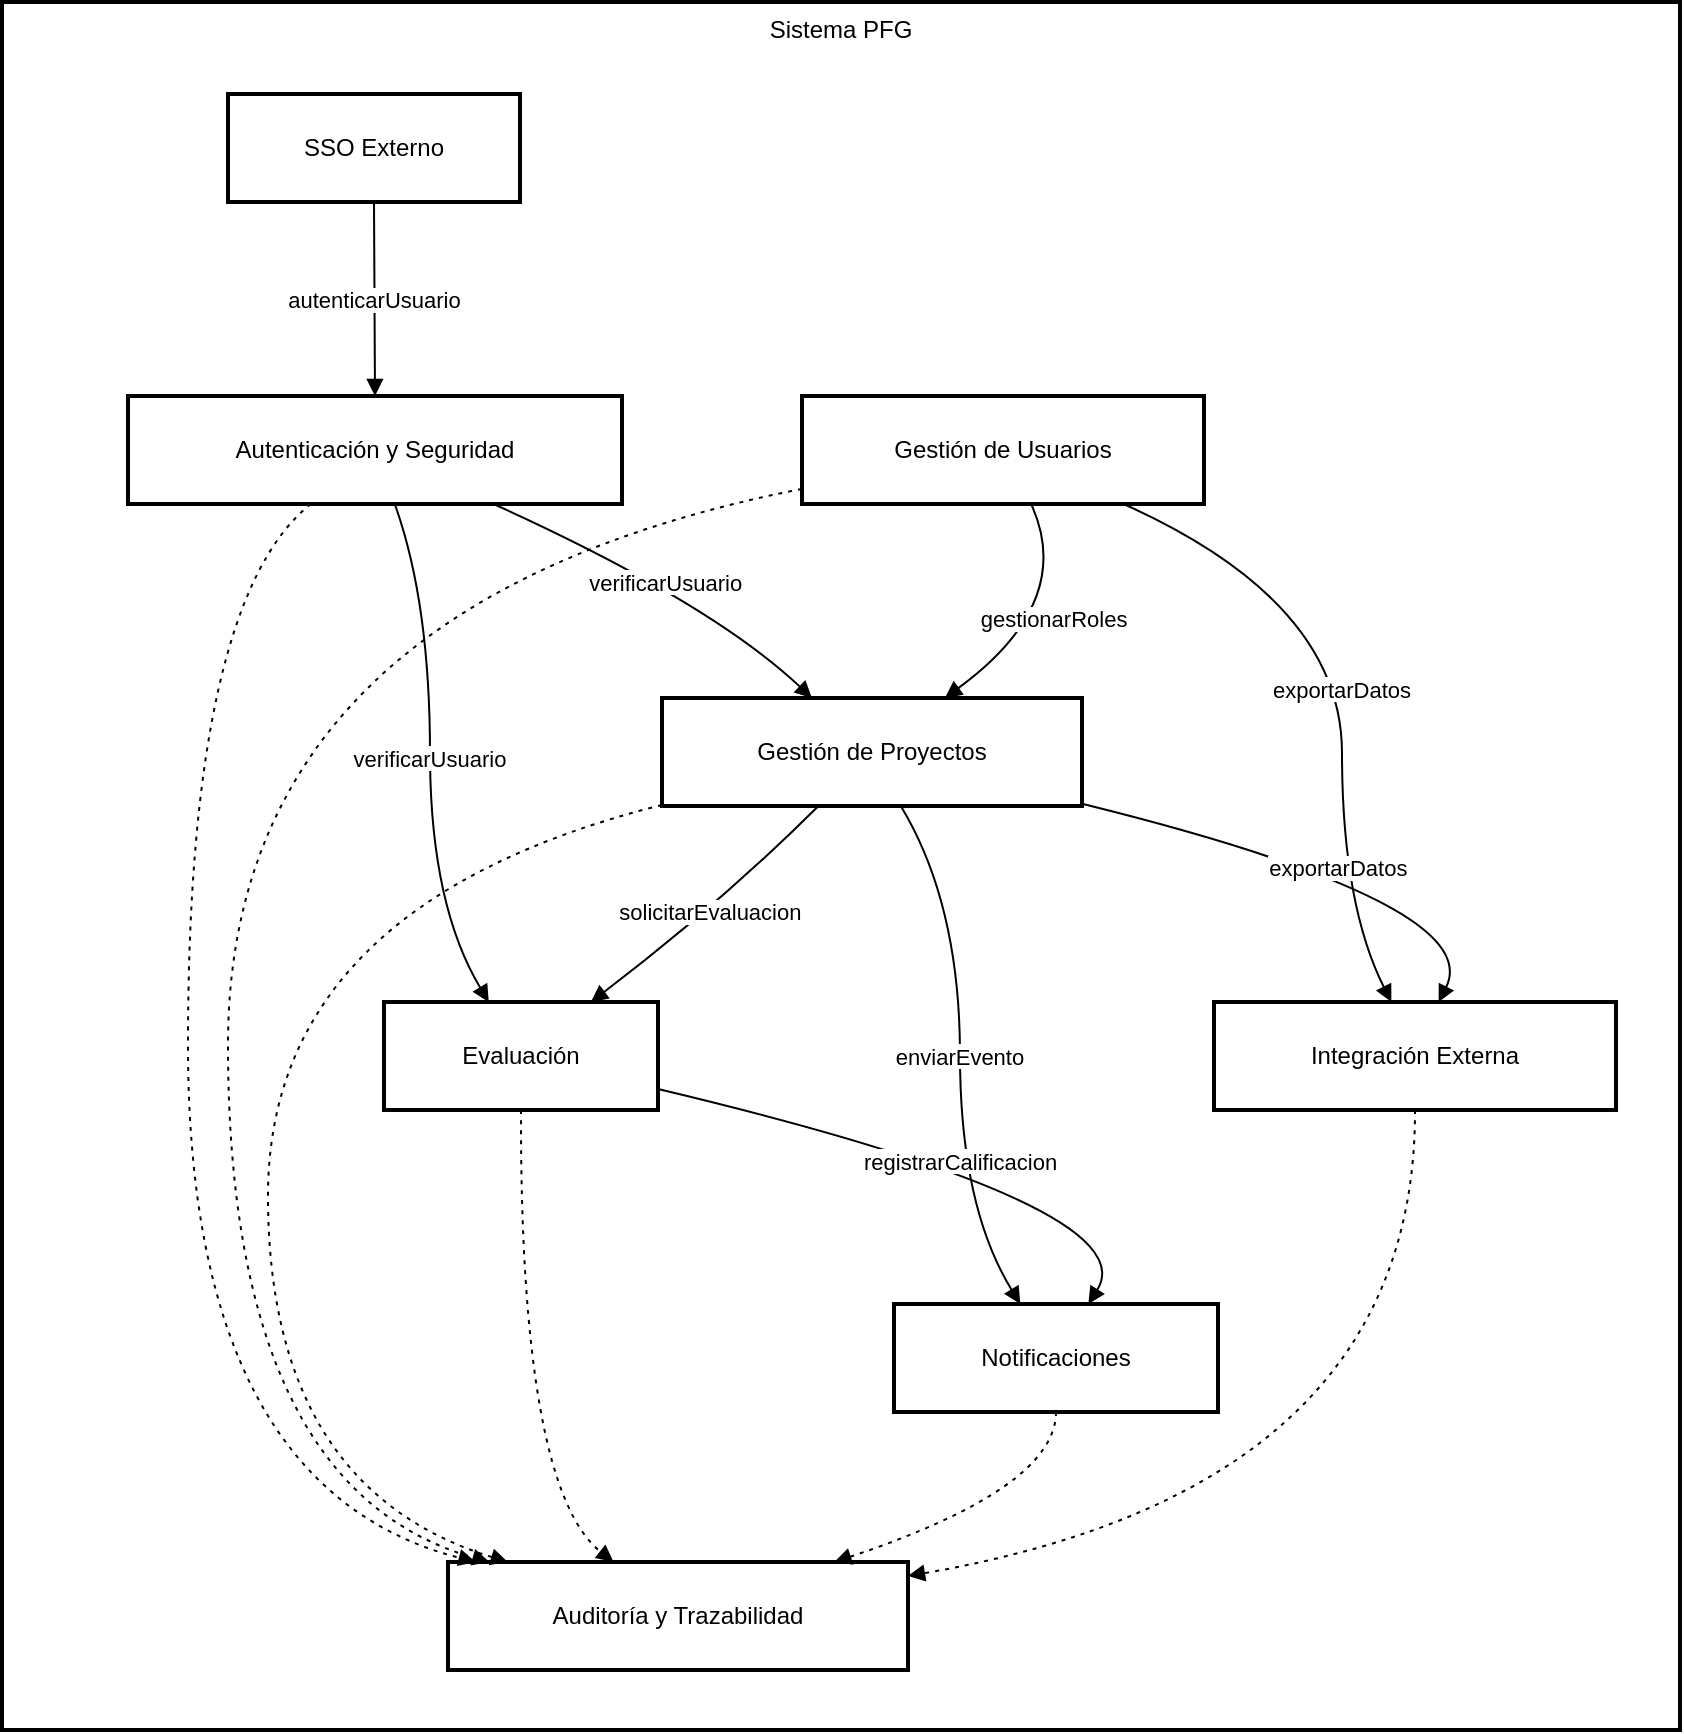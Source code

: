 <mxfile version="26.2.12">
  <diagram name="Página-1" id="J_CPnWT2aB83x41rr91I">
    <mxGraphModel>
      <root>
        <mxCell id="0" />
        <mxCell id="1" parent="0" />
        <mxCell id="2" value="Sistema PFG" style="whiteSpace=wrap;strokeWidth=2;verticalAlign=top;" vertex="1" parent="1">
          <mxGeometry x="8" y="8" width="839" height="864" as="geometry" />
        </mxCell>
        <mxCell id="3" value="SSO Externo" style="whiteSpace=wrap;strokeWidth=2;" vertex="1" parent="2">
          <mxGeometry x="113" y="46" width="146" height="54" as="geometry" />
        </mxCell>
        <mxCell id="4" value="Autenticación y Seguridad" style="whiteSpace=wrap;strokeWidth=2;" vertex="1" parent="2">
          <mxGeometry x="63" y="197" width="247" height="54" as="geometry" />
        </mxCell>
        <mxCell id="5" value="Gestión de Proyectos" style="whiteSpace=wrap;strokeWidth=2;" vertex="1" parent="2">
          <mxGeometry x="330" y="348" width="210" height="54" as="geometry" />
        </mxCell>
        <mxCell id="6" value="Evaluación" style="whiteSpace=wrap;strokeWidth=2;" vertex="1" parent="2">
          <mxGeometry x="191" y="500" width="137" height="54" as="geometry" />
        </mxCell>
        <mxCell id="7" value="Gestión de Usuarios" style="whiteSpace=wrap;strokeWidth=2;" vertex="1" parent="2">
          <mxGeometry x="400" y="197" width="201" height="54" as="geometry" />
        </mxCell>
        <mxCell id="8" value="Notificaciones" style="whiteSpace=wrap;strokeWidth=2;" vertex="1" parent="2">
          <mxGeometry x="446" y="651" width="162" height="54" as="geometry" />
        </mxCell>
        <mxCell id="9" value="Integración Externa" style="whiteSpace=wrap;strokeWidth=2;" vertex="1" parent="2">
          <mxGeometry x="606" y="500" width="201" height="54" as="geometry" />
        </mxCell>
        <mxCell id="10" value="Auditoría y Trazabilidad" style="whiteSpace=wrap;strokeWidth=2;" vertex="1" parent="2">
          <mxGeometry x="223" y="780" width="230" height="54" as="geometry" />
        </mxCell>
        <mxCell id="11" value="autenticarUsuario" style="curved=1;startArrow=none;endArrow=block;exitX=0.5;exitY=0.99;entryX=0.5;entryY=0;" edge="1" parent="2" source="3" target="4">
          <mxGeometry relative="1" as="geometry">
            <Array as="points" />
          </mxGeometry>
        </mxCell>
        <mxCell id="12" value="verificarUsuario" style="curved=1;startArrow=none;endArrow=block;exitX=0.74;exitY=1;entryX=0.36;entryY=0.01;" edge="1" parent="2" source="4" target="5">
          <mxGeometry relative="1" as="geometry">
            <Array as="points">
              <mxPoint x="354" y="300" />
            </Array>
          </mxGeometry>
        </mxCell>
        <mxCell id="13" value="verificarUsuario" style="curved=1;startArrow=none;endArrow=block;exitX=0.54;exitY=1;entryX=0.38;entryY=-0.01;" edge="1" parent="2" source="4" target="6">
          <mxGeometry relative="1" as="geometry">
            <Array as="points">
              <mxPoint x="214" y="300" />
              <mxPoint x="214" y="451" />
            </Array>
          </mxGeometry>
        </mxCell>
        <mxCell id="14" value="gestionarRoles" style="curved=1;startArrow=none;endArrow=block;exitX=0.57;exitY=1;entryX=0.67;entryY=0.01;" edge="1" parent="2" source="7" target="5">
          <mxGeometry relative="1" as="geometry">
            <Array as="points">
              <mxPoint x="537" y="300" />
            </Array>
          </mxGeometry>
        </mxCell>
        <mxCell id="15" value="solicitarEvaluacion" style="curved=1;startArrow=none;endArrow=block;exitX=0.37;exitY=1.01;entryX=0.76;entryY=-0.01;" edge="1" parent="2" source="5" target="6">
          <mxGeometry relative="1" as="geometry">
            <Array as="points">
              <mxPoint x="359" y="451" />
            </Array>
          </mxGeometry>
        </mxCell>
        <mxCell id="16" value="enviarEvento" style="curved=1;startArrow=none;endArrow=block;exitX=0.57;exitY=1.01;entryX=0.39;entryY=0;" edge="1" parent="2" source="5" target="8">
          <mxGeometry relative="1" as="geometry">
            <Array as="points">
              <mxPoint x="479" y="451" />
              <mxPoint x="479" y="602" />
            </Array>
          </mxGeometry>
        </mxCell>
        <mxCell id="17" value="registrarCalificacion" style="curved=1;startArrow=none;endArrow=block;exitX=0.99;exitY=0.8;entryX=0.6;entryY=0;" edge="1" parent="2" source="6" target="8">
          <mxGeometry relative="1" as="geometry">
            <Array as="points">
              <mxPoint x="574" y="602" />
            </Array>
          </mxGeometry>
        </mxCell>
        <mxCell id="18" value="exportarDatos" style="curved=1;startArrow=none;endArrow=block;exitX=0.8;exitY=1;entryX=0.44;entryY=-0.01;" edge="1" parent="2" source="7" target="9">
          <mxGeometry relative="1" as="geometry">
            <Array as="points">
              <mxPoint x="670" y="300" />
              <mxPoint x="670" y="451" />
            </Array>
          </mxGeometry>
        </mxCell>
        <mxCell id="19" value="exportarDatos" style="curved=1;startArrow=none;endArrow=block;exitX=1;exitY=0.98;entryX=0.56;entryY=-0.01;" edge="1" parent="2" source="5" target="9">
          <mxGeometry relative="1" as="geometry">
            <Array as="points">
              <mxPoint x="743" y="451" />
            </Array>
          </mxGeometry>
        </mxCell>
        <mxCell id="20" value="" style="curved=1;dashed=1;dashPattern=2 3;startArrow=none;endArrow=block;exitX=0.37;exitY=1;entryX=0.06;entryY=0;" edge="1" parent="2" source="4" target="10">
          <mxGeometry relative="1" as="geometry">
            <Array as="points">
              <mxPoint x="93" y="300" />
              <mxPoint x="93" y="743" />
            </Array>
          </mxGeometry>
        </mxCell>
        <mxCell id="21" value="" style="curved=1;dashed=1;dashPattern=2 3;startArrow=none;endArrow=block;exitX=0;exitY=0.86;entryX=0.09;entryY=0;" edge="1" parent="2" source="7" target="10">
          <mxGeometry relative="1" as="geometry">
            <Array as="points">
              <mxPoint x="113" y="300" />
              <mxPoint x="113" y="743" />
            </Array>
          </mxGeometry>
        </mxCell>
        <mxCell id="22" value="" style="curved=1;dashed=1;dashPattern=2 3;startArrow=none;endArrow=block;exitX=0;exitY=0.99;entryX=0.13;entryY=0;" edge="1" parent="2" source="5" target="10">
          <mxGeometry relative="1" as="geometry">
            <Array as="points">
              <mxPoint x="133" y="451" />
              <mxPoint x="133" y="743" />
            </Array>
          </mxGeometry>
        </mxCell>
        <mxCell id="23" value="" style="curved=1;dashed=1;dashPattern=2 3;startArrow=none;endArrow=block;exitX=0.5;exitY=0.99;entryX=0.36;entryY=0;" edge="1" parent="2" source="6" target="10">
          <mxGeometry relative="1" as="geometry">
            <Array as="points">
              <mxPoint x="259" y="743" />
            </Array>
          </mxGeometry>
        </mxCell>
        <mxCell id="24" value="" style="curved=1;dashed=1;dashPattern=2 3;startArrow=none;endArrow=block;exitX=0.5;exitY=1;entryX=0.84;entryY=0;" edge="1" parent="2" source="8" target="10">
          <mxGeometry relative="1" as="geometry">
            <Array as="points">
              <mxPoint x="527" y="743" />
            </Array>
          </mxGeometry>
        </mxCell>
        <mxCell id="25" value="" style="curved=1;dashed=1;dashPattern=2 3;startArrow=none;endArrow=block;exitX=0.5;exitY=0.99;entryX=1;entryY=0.13;" edge="1" parent="2" source="9" target="10">
          <mxGeometry relative="1" as="geometry">
            <Array as="points">
              <mxPoint x="707" y="743" />
            </Array>
          </mxGeometry>
        </mxCell>
      </root>
    </mxGraphModel>
  </diagram>
</mxfile>

